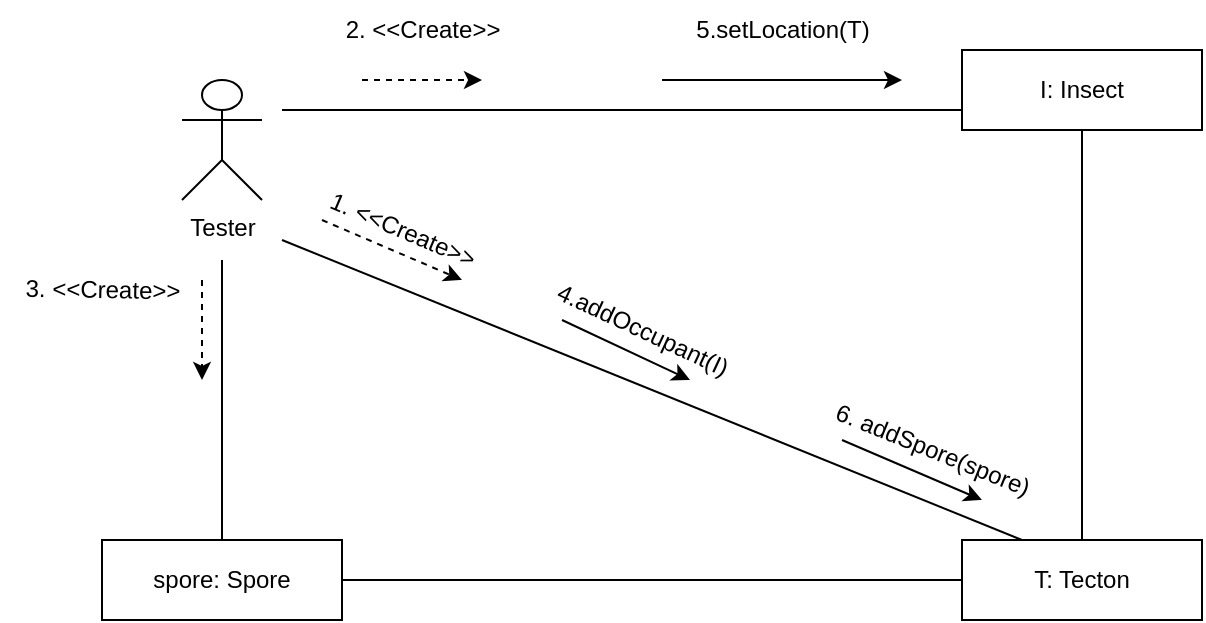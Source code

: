 <mxfile version="26.1.1" pages="5">
  <diagram name="eatSpore KOMM" id="0V4bP86eMZ4Wr4kua_2P">
    <mxGraphModel dx="1434" dy="780" grid="1" gridSize="10" guides="1" tooltips="1" connect="1" arrows="1" fold="1" page="1" pageScale="1" pageWidth="827" pageHeight="1169" math="0" shadow="0">
      <root>
        <mxCell id="0" />
        <mxCell id="1" parent="0" />
        <mxCell id="wLI3jzytkelcj6yAZbI--1" value="&lt;font style=&quot;color: rgb(0, 0, 0);&quot;&gt;T: Tecton&lt;/font&gt;" style="html=1;whiteSpace=wrap;" parent="1" vertex="1">
          <mxGeometry x="560" y="360" width="120" height="40" as="geometry" />
        </mxCell>
        <mxCell id="wLI3jzytkelcj6yAZbI--2" value="" style="endArrow=none;html=1;rounded=0;exitX=0.25;exitY=0;exitDx=0;exitDy=0;" parent="1" source="wLI3jzytkelcj6yAZbI--1" edge="1">
          <mxGeometry width="50" height="50" relative="1" as="geometry">
            <mxPoint x="500" y="210" as="sourcePoint" />
            <mxPoint x="220" y="210" as="targetPoint" />
          </mxGeometry>
        </mxCell>
        <mxCell id="wLI3jzytkelcj6yAZbI--3" value="" style="endArrow=classic;html=1;rounded=0;dashed=1;" parent="1" edge="1">
          <mxGeometry width="50" height="50" relative="1" as="geometry">
            <mxPoint x="240" y="200" as="sourcePoint" />
            <mxPoint x="310" y="230" as="targetPoint" />
          </mxGeometry>
        </mxCell>
        <mxCell id="wLI3jzytkelcj6yAZbI--5" value="1. &amp;lt;&amp;lt;Create&amp;gt;&amp;gt;" style="text;html=1;align=center;verticalAlign=middle;resizable=0;points=[];autosize=1;strokeColor=none;fillColor=none;rotation=23;" parent="1" vertex="1">
          <mxGeometry x="230" y="190" width="100" height="30" as="geometry" />
        </mxCell>
        <mxCell id="wLI3jzytkelcj6yAZbI--7" value="I: Insect" style="html=1;whiteSpace=wrap;" parent="1" vertex="1">
          <mxGeometry x="560" y="115" width="120" height="40" as="geometry" />
        </mxCell>
        <mxCell id="wLI3jzytkelcj6yAZbI--8" value="" style="endArrow=none;html=1;rounded=0;exitX=0;exitY=0.75;exitDx=0;exitDy=0;" parent="1" source="wLI3jzytkelcj6yAZbI--7" edge="1">
          <mxGeometry width="50" height="50" relative="1" as="geometry">
            <mxPoint x="440" y="200" as="sourcePoint" />
            <mxPoint x="220" y="145" as="targetPoint" />
          </mxGeometry>
        </mxCell>
        <mxCell id="wLI3jzytkelcj6yAZbI--9" value="2. &amp;lt;&amp;lt;Create&amp;gt;&amp;gt;" style="text;html=1;align=center;verticalAlign=middle;resizable=0;points=[];autosize=1;strokeColor=none;fillColor=none;" parent="1" vertex="1">
          <mxGeometry x="240" y="90" width="100" height="30" as="geometry" />
        </mxCell>
        <mxCell id="wLI3jzytkelcj6yAZbI--10" value="" style="endArrow=classic;html=1;rounded=0;dashed=1;" parent="1" edge="1">
          <mxGeometry width="50" height="50" relative="1" as="geometry">
            <mxPoint x="260" y="130" as="sourcePoint" />
            <mxPoint x="320" y="130" as="targetPoint" />
          </mxGeometry>
        </mxCell>
        <mxCell id="wLI3jzytkelcj6yAZbI--11" value="" style="endArrow=none;html=1;rounded=0;entryX=0.5;entryY=1;entryDx=0;entryDy=0;exitX=0.5;exitY=0;exitDx=0;exitDy=0;" parent="1" source="wLI3jzytkelcj6yAZbI--1" target="wLI3jzytkelcj6yAZbI--7" edge="1">
          <mxGeometry width="50" height="50" relative="1" as="geometry">
            <mxPoint x="220" y="210" as="sourcePoint" />
            <mxPoint x="270" y="160" as="targetPoint" />
          </mxGeometry>
        </mxCell>
        <mxCell id="wLI3jzytkelcj6yAZbI--12" value="" style="endArrow=classic;html=1;rounded=0;" parent="1" edge="1">
          <mxGeometry width="50" height="50" relative="1" as="geometry">
            <mxPoint x="360" y="250" as="sourcePoint" />
            <mxPoint x="424" y="280" as="targetPoint" />
          </mxGeometry>
        </mxCell>
        <mxCell id="wLI3jzytkelcj6yAZbI--13" value="&lt;span style=&quot;background-color: light-dark(#ffffff, var(--ge-dark-color, #121212));&quot;&gt;4.addOccupant(I)&lt;/span&gt;" style="text;html=1;align=center;verticalAlign=middle;resizable=0;points=[];autosize=1;strokeColor=none;fillColor=none;rotation=25;" parent="1" vertex="1">
          <mxGeometry x="340" y="240" width="120" height="30" as="geometry" />
        </mxCell>
        <mxCell id="wLI3jzytkelcj6yAZbI--14" value="" style="endArrow=classic;html=1;rounded=0;" parent="1" edge="1">
          <mxGeometry width="50" height="50" relative="1" as="geometry">
            <mxPoint x="410" y="130" as="sourcePoint" />
            <mxPoint x="530" y="130" as="targetPoint" />
          </mxGeometry>
        </mxCell>
        <mxCell id="wLI3jzytkelcj6yAZbI--15" value="5.setLocation(T)" style="text;html=1;align=center;verticalAlign=middle;resizable=0;points=[];autosize=1;strokeColor=none;fillColor=none;" parent="1" vertex="1">
          <mxGeometry x="415" y="90" width="110" height="30" as="geometry" />
        </mxCell>
        <mxCell id="wLI3jzytkelcj6yAZbI--16" value="Tester" style="shape=umlActor;verticalLabelPosition=bottom;verticalAlign=top;html=1;" parent="1" vertex="1">
          <mxGeometry x="170" y="130" width="40" height="60" as="geometry" />
        </mxCell>
        <mxCell id="wLI3jzytkelcj6yAZbI--20" style="edgeStyle=orthogonalEdgeStyle;rounded=0;orthogonalLoop=1;jettySize=auto;html=1;exitX=1;exitY=0.5;exitDx=0;exitDy=0;entryX=0;entryY=0.5;entryDx=0;entryDy=0;endArrow=none;startFill=0;" parent="1" source="wLI3jzytkelcj6yAZbI--18" target="wLI3jzytkelcj6yAZbI--1" edge="1">
          <mxGeometry relative="1" as="geometry" />
        </mxCell>
        <mxCell id="wLI3jzytkelcj6yAZbI--18" value="spore: Spore" style="html=1;whiteSpace=wrap;" parent="1" vertex="1">
          <mxGeometry x="130" y="360" width="120" height="40" as="geometry" />
        </mxCell>
        <mxCell id="wLI3jzytkelcj6yAZbI--22" value="" style="endArrow=none;html=1;rounded=0;exitX=0.5;exitY=0;exitDx=0;exitDy=0;" parent="1" source="wLI3jzytkelcj6yAZbI--18" edge="1">
          <mxGeometry width="50" height="50" relative="1" as="geometry">
            <mxPoint x="420" y="370" as="sourcePoint" />
            <mxPoint x="190" y="220" as="targetPoint" />
          </mxGeometry>
        </mxCell>
        <mxCell id="wLI3jzytkelcj6yAZbI--23" value="3. &amp;lt;&amp;lt;Create&amp;gt;&amp;gt;" style="text;html=1;align=center;verticalAlign=middle;resizable=0;points=[];autosize=1;strokeColor=none;fillColor=none;rotation=1;" parent="1" vertex="1">
          <mxGeometry x="80" y="220" width="100" height="30" as="geometry" />
        </mxCell>
        <mxCell id="wLI3jzytkelcj6yAZbI--24" value="" style="endArrow=classic;html=1;rounded=0;dashed=1;" parent="1" edge="1">
          <mxGeometry width="50" height="50" relative="1" as="geometry">
            <mxPoint x="180" y="230" as="sourcePoint" />
            <mxPoint x="180" y="280" as="targetPoint" />
          </mxGeometry>
        </mxCell>
        <mxCell id="wLI3jzytkelcj6yAZbI--25" value="" style="endArrow=classic;html=1;rounded=0;" parent="1" edge="1">
          <mxGeometry width="50" height="50" relative="1" as="geometry">
            <mxPoint x="500" y="310" as="sourcePoint" />
            <mxPoint x="570" y="340" as="targetPoint" />
          </mxGeometry>
        </mxCell>
        <mxCell id="wLI3jzytkelcj6yAZbI--28" value="&lt;span&gt;6. addSpore(spore)&lt;/span&gt;" style="text;html=1;align=center;verticalAlign=middle;resizable=0;points=[];autosize=1;strokeColor=none;fillColor=none;rotation=22;" parent="1" vertex="1">
          <mxGeometry x="480" y="300" width="130" height="30" as="geometry" />
        </mxCell>
      </root>
    </mxGraphModel>
  </diagram>
  <diagram id="JVdis5_GpewPoJ1iEHNi" name="eatStunSpore SZEK">
    <mxGraphModel dx="1434" dy="780" grid="1" gridSize="10" guides="1" tooltips="1" connect="1" arrows="1" fold="1" page="1" pageScale="1" pageWidth="827" pageHeight="1169" math="0" shadow="0">
      <root>
        <mxCell id="0" />
        <mxCell id="1" parent="0" />
        <mxCell id="L6DVkLm3kl0xsgSYaAAi-1" value="I: Insect" style="shape=umlLifeline;perimeter=lifelinePerimeter;whiteSpace=wrap;html=1;container=1;dropTarget=0;collapsible=0;recursiveResize=0;outlineConnect=0;portConstraint=eastwest;newEdgeStyle={&quot;curved&quot;:0,&quot;rounded&quot;:0};" parent="1" vertex="1">
          <mxGeometry x="150" y="190" width="100" height="280" as="geometry" />
        </mxCell>
        <mxCell id="L6DVkLm3kl0xsgSYaAAi-2" value="" style="html=1;points=[[0,0,0,0,5],[0,1,0,0,-5],[1,0,0,0,5],[1,1,0,0,-5]];perimeter=orthogonalPerimeter;outlineConnect=0;targetShapes=umlLifeline;portConstraint=eastwest;newEdgeStyle={&quot;curved&quot;:0,&quot;rounded&quot;:0};" parent="L6DVkLm3kl0xsgSYaAAi-1" vertex="1">
          <mxGeometry x="45" y="60" width="10" height="190" as="geometry" />
        </mxCell>
        <mxCell id="L6DVkLm3kl0xsgSYaAAi-3" value="T: FertileTecton" style="shape=umlLifeline;perimeter=lifelinePerimeter;whiteSpace=wrap;html=1;container=1;dropTarget=0;collapsible=0;recursiveResize=0;outlineConnect=0;portConstraint=eastwest;newEdgeStyle={&quot;curved&quot;:0,&quot;rounded&quot;:0};" parent="1" vertex="1">
          <mxGeometry x="315" y="190" width="100" height="280" as="geometry" />
        </mxCell>
        <mxCell id="L6DVkLm3kl0xsgSYaAAi-4" value="spore: StunSpore" style="shape=umlLifeline;perimeter=lifelinePerimeter;whiteSpace=wrap;html=1;container=1;dropTarget=0;collapsible=0;recursiveResize=0;outlineConnect=0;portConstraint=eastwest;newEdgeStyle={&quot;curved&quot;:0,&quot;rounded&quot;:0};" parent="1" vertex="1">
          <mxGeometry x="484" y="190" width="100" height="250" as="geometry" />
        </mxCell>
        <mxCell id="L6DVkLm3kl0xsgSYaAAi-5" value="" style="html=1;points=[[0,0,0,0,5],[0,1,0,0,-5],[1,0,0,0,5],[1,1,0,0,-5]];perimeter=orthogonalPerimeter;outlineConnect=0;targetShapes=umlLifeline;portConstraint=eastwest;newEdgeStyle={&quot;curved&quot;:0,&quot;rounded&quot;:0};" parent="L6DVkLm3kl0xsgSYaAAi-4" vertex="1">
          <mxGeometry x="46" y="100" width="10" height="110" as="geometry" />
        </mxCell>
        <mxCell id="L6DVkLm3kl0xsgSYaAAi-7" value="" style="html=1;points=[[0,0,0,0,5],[0,1,0,0,-5],[1,0,0,0,5],[1,1,0,0,-5]];perimeter=orthogonalPerimeter;outlineConnect=0;targetShapes=umlLifeline;portConstraint=eastwest;newEdgeStyle={&quot;curved&quot;:0,&quot;rounded&quot;:0};" parent="1" vertex="1">
          <mxGeometry x="360" y="280" width="10" height="140" as="geometry" />
        </mxCell>
        <mxCell id="L6DVkLm3kl0xsgSYaAAi-8" value="eatSpore(I)" style="html=1;verticalAlign=bottom;endArrow=block;curved=0;rounded=0;entryX=0;entryY=0;entryDx=0;entryDy=5;" parent="1" source="L6DVkLm3kl0xsgSYaAAi-2" target="L6DVkLm3kl0xsgSYaAAi-7" edge="1">
          <mxGeometry relative="1" as="geometry">
            <mxPoint x="290" y="285" as="sourcePoint" />
          </mxGeometry>
        </mxCell>
        <mxCell id="L6DVkLm3kl0xsgSYaAAi-9" value="" style="html=1;verticalAlign=bottom;endArrow=open;dashed=1;endSize=8;curved=0;rounded=0;exitX=0;exitY=1;exitDx=0;exitDy=-5;" parent="1" source="L6DVkLm3kl0xsgSYaAAi-7" target="L6DVkLm3kl0xsgSYaAAi-2" edge="1">
          <mxGeometry relative="1" as="geometry">
            <mxPoint x="290" y="355" as="targetPoint" />
          </mxGeometry>
        </mxCell>
        <mxCell id="L6DVkLm3kl0xsgSYaAAi-10" value="" style="html=1;verticalAlign=bottom;endArrow=open;dashed=1;endSize=8;curved=0;rounded=0;exitX=0;exitY=1;exitDx=0;exitDy=-5;" parent="1" source="L6DVkLm3kl0xsgSYaAAi-5" target="L6DVkLm3kl0xsgSYaAAi-7" edge="1">
          <mxGeometry relative="1" as="geometry">
            <mxPoint x="460" y="365" as="targetPoint" />
          </mxGeometry>
        </mxCell>
        <mxCell id="L6DVkLm3kl0xsgSYaAAi-11" value="eatSpore(I)" style="html=1;verticalAlign=bottom;endArrow=block;curved=0;rounded=0;entryX=0;entryY=0;entryDx=0;entryDy=5;" parent="1" source="L6DVkLm3kl0xsgSYaAAi-7" target="L6DVkLm3kl0xsgSYaAAi-5" edge="1">
          <mxGeometry relative="1" as="geometry">
            <mxPoint x="460" y="295" as="sourcePoint" />
          </mxGeometry>
        </mxCell>
        <mxCell id="L6DVkLm3kl0xsgSYaAAi-12" value="beStunned()" style="html=1;verticalAlign=bottom;endArrow=block;curved=0;rounded=0;" parent="1" source="L6DVkLm3kl0xsgSYaAAi-5" target="L6DVkLm3kl0xsgSYaAAi-2" edge="1">
          <mxGeometry x="0.003" relative="1" as="geometry">
            <mxPoint x="527.5" y="330" as="sourcePoint" />
            <mxPoint x="202.5" y="330" as="targetPoint" />
            <mxPoint as="offset" />
          </mxGeometry>
        </mxCell>
        <mxCell id="L6DVkLm3kl0xsgSYaAAi-13" value="" style="html=1;verticalAlign=bottom;endArrow=open;dashed=1;endSize=8;curved=0;rounded=0;" parent="1" edge="1">
          <mxGeometry relative="1" as="geometry">
            <mxPoint x="527.5" y="370" as="targetPoint" />
            <mxPoint x="202.5" y="370" as="sourcePoint" />
          </mxGeometry>
        </mxCell>
        <mxCell id="L6DVkLm3kl0xsgSYaAAi-14" value="" style="shape=umlDestroy;whiteSpace=wrap;html=1;strokeWidth=3;targetShapes=umlLifeline;" parent="1" vertex="1">
          <mxGeometry x="519" y="420" width="30" height="30" as="geometry" />
        </mxCell>
        <mxCell id="qDEgIoX0ESAtKH-un4NU-10" value="eatSpore()" style="html=1;verticalAlign=bottom;endArrow=block;curved=0;rounded=0;" parent="1" target="L6DVkLm3kl0xsgSYaAAi-2" edge="1">
          <mxGeometry width="80" relative="1" as="geometry">
            <mxPoint x="89.667" y="270" as="sourcePoint" />
            <mxPoint x="190" y="270" as="targetPoint" />
          </mxGeometry>
        </mxCell>
        <mxCell id="qDEgIoX0ESAtKH-un4NU-12" value="" style="shape=umlLifeline;perimeter=lifelinePerimeter;whiteSpace=wrap;html=1;container=1;dropTarget=0;collapsible=0;recursiveResize=0;outlineConnect=0;portConstraint=eastwest;newEdgeStyle={&quot;curved&quot;:0,&quot;rounded&quot;:0};participant=umlActor;size=60;" parent="1" vertex="1">
          <mxGeometry x="70" y="165" width="40" height="327" as="geometry" />
        </mxCell>
        <mxCell id="qDEgIoX0ESAtKH-un4NU-13" value="" style="html=1;points=[[0,0,0,0,5],[0,1,0,0,-5],[1,0,0,0,5],[1,1,0,0,-5]];perimeter=orthogonalPerimeter;outlineConnect=0;targetShapes=umlLifeline;portConstraint=eastwest;newEdgeStyle={&quot;curved&quot;:0,&quot;rounded&quot;:0};" parent="qDEgIoX0ESAtKH-un4NU-12" vertex="1">
          <mxGeometry x="15" y="85" width="10" height="195" as="geometry" />
        </mxCell>
        <mxCell id="qDEgIoX0ESAtKH-un4NU-15" value="Tester" style="text;html=1;align=center;verticalAlign=middle;resizable=0;points=[];autosize=1;strokeColor=none;fillColor=none;" parent="1" vertex="1">
          <mxGeometry x="60" y="130" width="60" height="30" as="geometry" />
        </mxCell>
      </root>
    </mxGraphModel>
  </diagram>
  <diagram id="AXAkGnNLrmFBpJnYC2AM" name="eatPreventCutSpore SZEK">
    <mxGraphModel dx="1434" dy="780" grid="1" gridSize="10" guides="1" tooltips="1" connect="1" arrows="1" fold="1" page="1" pageScale="1" pageWidth="827" pageHeight="1169" math="0" shadow="0">
      <root>
        <mxCell id="0" />
        <mxCell id="1" parent="0" />
        <mxCell id="zaKwFPfZ8EJALSaCG0Bh-1" value="I: Insect" style="shape=umlLifeline;perimeter=lifelinePerimeter;whiteSpace=wrap;html=1;container=1;dropTarget=0;collapsible=0;recursiveResize=0;outlineConnect=0;portConstraint=eastwest;newEdgeStyle={&quot;curved&quot;:0,&quot;rounded&quot;:0};" parent="1" vertex="1">
          <mxGeometry x="205" y="190" width="100" height="280" as="geometry" />
        </mxCell>
        <mxCell id="zaKwFPfZ8EJALSaCG0Bh-2" value="" style="html=1;points=[[0,0,0,0,5],[0,1,0,0,-5],[1,0,0,0,5],[1,1,0,0,-5]];perimeter=orthogonalPerimeter;outlineConnect=0;targetShapes=umlLifeline;portConstraint=eastwest;newEdgeStyle={&quot;curved&quot;:0,&quot;rounded&quot;:0};" parent="zaKwFPfZ8EJALSaCG0Bh-1" vertex="1">
          <mxGeometry x="45" y="60" width="10" height="190" as="geometry" />
        </mxCell>
        <mxCell id="zaKwFPfZ8EJALSaCG0Bh-3" value="T: FertileTecton" style="shape=umlLifeline;perimeter=lifelinePerimeter;whiteSpace=wrap;html=1;container=1;dropTarget=0;collapsible=0;recursiveResize=0;outlineConnect=0;portConstraint=eastwest;newEdgeStyle={&quot;curved&quot;:0,&quot;rounded&quot;:0};" parent="1" vertex="1">
          <mxGeometry x="370" y="190" width="100" height="280" as="geometry" />
        </mxCell>
        <mxCell id="zaKwFPfZ8EJALSaCG0Bh-4" value="spore: PreventCutSpore" style="shape=umlLifeline;perimeter=lifelinePerimeter;whiteSpace=wrap;html=1;container=1;dropTarget=0;collapsible=0;recursiveResize=0;outlineConnect=0;portConstraint=eastwest;newEdgeStyle={&quot;curved&quot;:0,&quot;rounded&quot;:0};size=60;" parent="1" vertex="1">
          <mxGeometry x="539" y="190" width="100" height="250" as="geometry" />
        </mxCell>
        <mxCell id="zaKwFPfZ8EJALSaCG0Bh-5" value="" style="html=1;points=[[0,0,0,0,5],[0,1,0,0,-5],[1,0,0,0,5],[1,1,0,0,-5]];perimeter=orthogonalPerimeter;outlineConnect=0;targetShapes=umlLifeline;portConstraint=eastwest;newEdgeStyle={&quot;curved&quot;:0,&quot;rounded&quot;:0};" parent="zaKwFPfZ8EJALSaCG0Bh-4" vertex="1">
          <mxGeometry x="46" y="100" width="10" height="110" as="geometry" />
        </mxCell>
        <mxCell id="zaKwFPfZ8EJALSaCG0Bh-6" value="" style="html=1;points=[[0,0,0,0,5],[0,1,0,0,-5],[1,0,0,0,5],[1,1,0,0,-5]];perimeter=orthogonalPerimeter;outlineConnect=0;targetShapes=umlLifeline;portConstraint=eastwest;newEdgeStyle={&quot;curved&quot;:0,&quot;rounded&quot;:0};" parent="1" vertex="1">
          <mxGeometry x="415" y="280" width="10" height="140" as="geometry" />
        </mxCell>
        <mxCell id="zaKwFPfZ8EJALSaCG0Bh-7" value="eatSpore(I)" style="html=1;verticalAlign=bottom;endArrow=block;curved=0;rounded=0;entryX=0;entryY=0;entryDx=0;entryDy=5;" parent="1" source="zaKwFPfZ8EJALSaCG0Bh-2" target="zaKwFPfZ8EJALSaCG0Bh-6" edge="1">
          <mxGeometry relative="1" as="geometry">
            <mxPoint x="345" y="285" as="sourcePoint" />
          </mxGeometry>
        </mxCell>
        <mxCell id="zaKwFPfZ8EJALSaCG0Bh-8" value="" style="html=1;verticalAlign=bottom;endArrow=open;dashed=1;endSize=8;curved=0;rounded=0;exitX=0;exitY=1;exitDx=0;exitDy=-5;" parent="1" source="zaKwFPfZ8EJALSaCG0Bh-6" target="zaKwFPfZ8EJALSaCG0Bh-2" edge="1">
          <mxGeometry relative="1" as="geometry">
            <mxPoint x="345" y="355" as="targetPoint" />
          </mxGeometry>
        </mxCell>
        <mxCell id="zaKwFPfZ8EJALSaCG0Bh-9" value="" style="html=1;verticalAlign=bottom;endArrow=open;dashed=1;endSize=8;curved=0;rounded=0;exitX=0;exitY=1;exitDx=0;exitDy=-5;" parent="1" source="zaKwFPfZ8EJALSaCG0Bh-5" target="zaKwFPfZ8EJALSaCG0Bh-6" edge="1">
          <mxGeometry relative="1" as="geometry">
            <mxPoint x="515" y="365" as="targetPoint" />
          </mxGeometry>
        </mxCell>
        <mxCell id="zaKwFPfZ8EJALSaCG0Bh-10" value="eatSpore(I)" style="html=1;verticalAlign=bottom;endArrow=block;curved=0;rounded=0;entryX=0;entryY=0;entryDx=0;entryDy=5;" parent="1" source="zaKwFPfZ8EJALSaCG0Bh-6" target="zaKwFPfZ8EJALSaCG0Bh-5" edge="1">
          <mxGeometry relative="1" as="geometry">
            <mxPoint x="515" y="295" as="sourcePoint" />
          </mxGeometry>
        </mxCell>
        <mxCell id="zaKwFPfZ8EJALSaCG0Bh-11" value="preventCut()" style="html=1;verticalAlign=bottom;endArrow=block;curved=0;rounded=0;" parent="1" source="zaKwFPfZ8EJALSaCG0Bh-5" target="zaKwFPfZ8EJALSaCG0Bh-2" edge="1">
          <mxGeometry x="0.003" relative="1" as="geometry">
            <mxPoint x="582.5" y="330" as="sourcePoint" />
            <mxPoint x="257.5" y="330" as="targetPoint" />
            <mxPoint as="offset" />
          </mxGeometry>
        </mxCell>
        <mxCell id="zaKwFPfZ8EJALSaCG0Bh-12" value="" style="html=1;verticalAlign=bottom;endArrow=open;dashed=1;endSize=8;curved=0;rounded=0;" parent="1" edge="1">
          <mxGeometry relative="1" as="geometry">
            <mxPoint x="582.5" y="370" as="targetPoint" />
            <mxPoint x="257.5" y="370" as="sourcePoint" />
          </mxGeometry>
        </mxCell>
        <mxCell id="zaKwFPfZ8EJALSaCG0Bh-13" value="" style="shape=umlDestroy;whiteSpace=wrap;html=1;strokeWidth=3;targetShapes=umlLifeline;" parent="1" vertex="1">
          <mxGeometry x="574" y="420" width="30" height="30" as="geometry" />
        </mxCell>
        <mxCell id="zaKwFPfZ8EJALSaCG0Bh-14" value="eatSpore()" style="html=1;verticalAlign=bottom;endArrow=block;curved=0;rounded=0;" parent="1" target="zaKwFPfZ8EJALSaCG0Bh-2" edge="1">
          <mxGeometry width="80" relative="1" as="geometry">
            <mxPoint x="144.667" y="270" as="sourcePoint" />
            <mxPoint x="245" y="270" as="targetPoint" />
          </mxGeometry>
        </mxCell>
        <mxCell id="zaKwFPfZ8EJALSaCG0Bh-15" value="" style="shape=umlLifeline;perimeter=lifelinePerimeter;whiteSpace=wrap;html=1;container=1;dropTarget=0;collapsible=0;recursiveResize=0;outlineConnect=0;portConstraint=eastwest;newEdgeStyle={&quot;curved&quot;:0,&quot;rounded&quot;:0};participant=umlActor;size=60;" parent="1" vertex="1">
          <mxGeometry x="125" y="165" width="40" height="327" as="geometry" />
        </mxCell>
        <mxCell id="zaKwFPfZ8EJALSaCG0Bh-16" value="" style="html=1;points=[[0,0,0,0,5],[0,1,0,0,-5],[1,0,0,0,5],[1,1,0,0,-5]];perimeter=orthogonalPerimeter;outlineConnect=0;targetShapes=umlLifeline;portConstraint=eastwest;newEdgeStyle={&quot;curved&quot;:0,&quot;rounded&quot;:0};" parent="zaKwFPfZ8EJALSaCG0Bh-15" vertex="1">
          <mxGeometry x="15" y="85" width="10" height="195" as="geometry" />
        </mxCell>
        <mxCell id="zaKwFPfZ8EJALSaCG0Bh-17" value="Tester" style="text;html=1;align=center;verticalAlign=middle;resizable=0;points=[];autosize=1;strokeColor=none;fillColor=none;" parent="1" vertex="1">
          <mxGeometry x="115" y="130" width="60" height="30" as="geometry" />
        </mxCell>
      </root>
    </mxGraphModel>
  </diagram>
  <diagram id="0tyBaegFqcBtHAli88p6" name="eatSpeedSpore SZEK">
    <mxGraphModel dx="1434" dy="780" grid="1" gridSize="10" guides="1" tooltips="1" connect="1" arrows="1" fold="1" page="1" pageScale="1" pageWidth="827" pageHeight="1169" math="0" shadow="0">
      <root>
        <mxCell id="0" />
        <mxCell id="1" parent="0" />
        <mxCell id="U3TH2Jm3jReY5muYdTyJ-1" value="I: Insect" style="shape=umlLifeline;perimeter=lifelinePerimeter;whiteSpace=wrap;html=1;container=1;dropTarget=0;collapsible=0;recursiveResize=0;outlineConnect=0;portConstraint=eastwest;newEdgeStyle={&quot;curved&quot;:0,&quot;rounded&quot;:0};" parent="1" vertex="1">
          <mxGeometry x="205" y="190" width="100" height="280" as="geometry" />
        </mxCell>
        <mxCell id="U3TH2Jm3jReY5muYdTyJ-2" value="" style="html=1;points=[[0,0,0,0,5],[0,1,0,0,-5],[1,0,0,0,5],[1,1,0,0,-5]];perimeter=orthogonalPerimeter;outlineConnect=0;targetShapes=umlLifeline;portConstraint=eastwest;newEdgeStyle={&quot;curved&quot;:0,&quot;rounded&quot;:0};" parent="U3TH2Jm3jReY5muYdTyJ-1" vertex="1">
          <mxGeometry x="45" y="60" width="10" height="190" as="geometry" />
        </mxCell>
        <mxCell id="U3TH2Jm3jReY5muYdTyJ-3" value="T: FertileTecton" style="shape=umlLifeline;perimeter=lifelinePerimeter;whiteSpace=wrap;html=1;container=1;dropTarget=0;collapsible=0;recursiveResize=0;outlineConnect=0;portConstraint=eastwest;newEdgeStyle={&quot;curved&quot;:0,&quot;rounded&quot;:0};" parent="1" vertex="1">
          <mxGeometry x="370" y="190" width="100" height="280" as="geometry" />
        </mxCell>
        <mxCell id="U3TH2Jm3jReY5muYdTyJ-4" value="spore: SpeedSpore" style="shape=umlLifeline;perimeter=lifelinePerimeter;whiteSpace=wrap;html=1;container=1;dropTarget=0;collapsible=0;recursiveResize=0;outlineConnect=0;portConstraint=eastwest;newEdgeStyle={&quot;curved&quot;:0,&quot;rounded&quot;:0};size=60;" parent="1" vertex="1">
          <mxGeometry x="539" y="190" width="100" height="250" as="geometry" />
        </mxCell>
        <mxCell id="U3TH2Jm3jReY5muYdTyJ-5" value="" style="html=1;points=[[0,0,0,0,5],[0,1,0,0,-5],[1,0,0,0,5],[1,1,0,0,-5]];perimeter=orthogonalPerimeter;outlineConnect=0;targetShapes=umlLifeline;portConstraint=eastwest;newEdgeStyle={&quot;curved&quot;:0,&quot;rounded&quot;:0};" parent="U3TH2Jm3jReY5muYdTyJ-4" vertex="1">
          <mxGeometry x="46" y="100" width="10" height="110" as="geometry" />
        </mxCell>
        <mxCell id="U3TH2Jm3jReY5muYdTyJ-6" value="" style="html=1;points=[[0,0,0,0,5],[0,1,0,0,-5],[1,0,0,0,5],[1,1,0,0,-5]];perimeter=orthogonalPerimeter;outlineConnect=0;targetShapes=umlLifeline;portConstraint=eastwest;newEdgeStyle={&quot;curved&quot;:0,&quot;rounded&quot;:0};" parent="1" vertex="1">
          <mxGeometry x="415" y="280" width="10" height="140" as="geometry" />
        </mxCell>
        <mxCell id="U3TH2Jm3jReY5muYdTyJ-7" value="eatSpore(I)" style="html=1;verticalAlign=bottom;endArrow=block;curved=0;rounded=0;entryX=0;entryY=0;entryDx=0;entryDy=5;" parent="1" source="U3TH2Jm3jReY5muYdTyJ-2" target="U3TH2Jm3jReY5muYdTyJ-6" edge="1">
          <mxGeometry relative="1" as="geometry">
            <mxPoint x="345" y="285" as="sourcePoint" />
          </mxGeometry>
        </mxCell>
        <mxCell id="U3TH2Jm3jReY5muYdTyJ-8" value="" style="html=1;verticalAlign=bottom;endArrow=open;dashed=1;endSize=8;curved=0;rounded=0;exitX=0;exitY=1;exitDx=0;exitDy=-5;" parent="1" source="U3TH2Jm3jReY5muYdTyJ-6" target="U3TH2Jm3jReY5muYdTyJ-2" edge="1">
          <mxGeometry relative="1" as="geometry">
            <mxPoint x="345" y="355" as="targetPoint" />
          </mxGeometry>
        </mxCell>
        <mxCell id="U3TH2Jm3jReY5muYdTyJ-9" value="" style="html=1;verticalAlign=bottom;endArrow=open;dashed=1;endSize=8;curved=0;rounded=0;exitX=0;exitY=1;exitDx=0;exitDy=-5;" parent="1" source="U3TH2Jm3jReY5muYdTyJ-5" target="U3TH2Jm3jReY5muYdTyJ-6" edge="1">
          <mxGeometry relative="1" as="geometry">
            <mxPoint x="515" y="365" as="targetPoint" />
          </mxGeometry>
        </mxCell>
        <mxCell id="U3TH2Jm3jReY5muYdTyJ-10" value="eatSpore(I)" style="html=1;verticalAlign=bottom;endArrow=block;curved=0;rounded=0;entryX=0;entryY=0;entryDx=0;entryDy=5;" parent="1" source="U3TH2Jm3jReY5muYdTyJ-6" target="U3TH2Jm3jReY5muYdTyJ-5" edge="1">
          <mxGeometry relative="1" as="geometry">
            <mxPoint x="515" y="295" as="sourcePoint" />
          </mxGeometry>
        </mxCell>
        <mxCell id="U3TH2Jm3jReY5muYdTyJ-11" value="beFast()" style="html=1;verticalAlign=bottom;endArrow=block;curved=0;rounded=0;" parent="1" source="U3TH2Jm3jReY5muYdTyJ-5" target="U3TH2Jm3jReY5muYdTyJ-2" edge="1">
          <mxGeometry x="0.003" relative="1" as="geometry">
            <mxPoint x="582.5" y="330" as="sourcePoint" />
            <mxPoint x="257.5" y="330" as="targetPoint" />
            <mxPoint as="offset" />
          </mxGeometry>
        </mxCell>
        <mxCell id="U3TH2Jm3jReY5muYdTyJ-12" value="" style="html=1;verticalAlign=bottom;endArrow=open;dashed=1;endSize=8;curved=0;rounded=0;" parent="1" edge="1">
          <mxGeometry relative="1" as="geometry">
            <mxPoint x="582.5" y="370" as="targetPoint" />
            <mxPoint x="257.5" y="370" as="sourcePoint" />
          </mxGeometry>
        </mxCell>
        <mxCell id="U3TH2Jm3jReY5muYdTyJ-13" value="" style="shape=umlDestroy;whiteSpace=wrap;html=1;strokeWidth=3;targetShapes=umlLifeline;" parent="1" vertex="1">
          <mxGeometry x="574" y="420" width="30" height="30" as="geometry" />
        </mxCell>
        <mxCell id="U3TH2Jm3jReY5muYdTyJ-14" value="eatSpore()" style="html=1;verticalAlign=bottom;endArrow=block;curved=0;rounded=0;" parent="1" target="U3TH2Jm3jReY5muYdTyJ-2" edge="1">
          <mxGeometry width="80" relative="1" as="geometry">
            <mxPoint x="144.667" y="270" as="sourcePoint" />
            <mxPoint x="245" y="270" as="targetPoint" />
          </mxGeometry>
        </mxCell>
        <mxCell id="U3TH2Jm3jReY5muYdTyJ-15" value="" style="shape=umlLifeline;perimeter=lifelinePerimeter;whiteSpace=wrap;html=1;container=1;dropTarget=0;collapsible=0;recursiveResize=0;outlineConnect=0;portConstraint=eastwest;newEdgeStyle={&quot;curved&quot;:0,&quot;rounded&quot;:0};participant=umlActor;size=60;" parent="1" vertex="1">
          <mxGeometry x="125" y="165" width="40" height="327" as="geometry" />
        </mxCell>
        <mxCell id="U3TH2Jm3jReY5muYdTyJ-16" value="" style="html=1;points=[[0,0,0,0,5],[0,1,0,0,-5],[1,0,0,0,5],[1,1,0,0,-5]];perimeter=orthogonalPerimeter;outlineConnect=0;targetShapes=umlLifeline;portConstraint=eastwest;newEdgeStyle={&quot;curved&quot;:0,&quot;rounded&quot;:0};" parent="U3TH2Jm3jReY5muYdTyJ-15" vertex="1">
          <mxGeometry x="15" y="85" width="10" height="195" as="geometry" />
        </mxCell>
        <mxCell id="U3TH2Jm3jReY5muYdTyJ-17" value="Tester" style="text;html=1;align=center;verticalAlign=middle;resizable=0;points=[];autosize=1;strokeColor=none;fillColor=none;" parent="1" vertex="1">
          <mxGeometry x="115" y="130" width="60" height="30" as="geometry" />
        </mxCell>
      </root>
    </mxGraphModel>
  </diagram>
  <diagram id="3DdD1hAF7oSl75cNqYYv" name="eatSlownessSpore SZEK">
    <mxGraphModel dx="1434" dy="780" grid="1" gridSize="10" guides="1" tooltips="1" connect="1" arrows="1" fold="1" page="1" pageScale="1" pageWidth="827" pageHeight="1169" math="0" shadow="0">
      <root>
        <mxCell id="0" />
        <mxCell id="1" parent="0" />
        <mxCell id="LOdv3pzN-jRislk_1qHc-1" value="I: Insect" style="shape=umlLifeline;perimeter=lifelinePerimeter;whiteSpace=wrap;html=1;container=1;dropTarget=0;collapsible=0;recursiveResize=0;outlineConnect=0;portConstraint=eastwest;newEdgeStyle={&quot;curved&quot;:0,&quot;rounded&quot;:0};" parent="1" vertex="1">
          <mxGeometry x="205" y="190" width="100" height="280" as="geometry" />
        </mxCell>
        <mxCell id="LOdv3pzN-jRislk_1qHc-2" value="" style="html=1;points=[[0,0,0,0,5],[0,1,0,0,-5],[1,0,0,0,5],[1,1,0,0,-5]];perimeter=orthogonalPerimeter;outlineConnect=0;targetShapes=umlLifeline;portConstraint=eastwest;newEdgeStyle={&quot;curved&quot;:0,&quot;rounded&quot;:0};" parent="LOdv3pzN-jRislk_1qHc-1" vertex="1">
          <mxGeometry x="45" y="60" width="10" height="190" as="geometry" />
        </mxCell>
        <mxCell id="LOdv3pzN-jRislk_1qHc-3" value="T: FertileTecton" style="shape=umlLifeline;perimeter=lifelinePerimeter;whiteSpace=wrap;html=1;container=1;dropTarget=0;collapsible=0;recursiveResize=0;outlineConnect=0;portConstraint=eastwest;newEdgeStyle={&quot;curved&quot;:0,&quot;rounded&quot;:0};" parent="1" vertex="1">
          <mxGeometry x="370" y="190" width="100" height="280" as="geometry" />
        </mxCell>
        <mxCell id="LOdv3pzN-jRislk_1qHc-4" value="spore: SlownessSpore" style="shape=umlLifeline;perimeter=lifelinePerimeter;whiteSpace=wrap;html=1;container=1;dropTarget=0;collapsible=0;recursiveResize=0;outlineConnect=0;portConstraint=eastwest;newEdgeStyle={&quot;curved&quot;:0,&quot;rounded&quot;:0};size=60;" parent="1" vertex="1">
          <mxGeometry x="539" y="190" width="100" height="250" as="geometry" />
        </mxCell>
        <mxCell id="LOdv3pzN-jRislk_1qHc-5" value="" style="html=1;points=[[0,0,0,0,5],[0,1,0,0,-5],[1,0,0,0,5],[1,1,0,0,-5]];perimeter=orthogonalPerimeter;outlineConnect=0;targetShapes=umlLifeline;portConstraint=eastwest;newEdgeStyle={&quot;curved&quot;:0,&quot;rounded&quot;:0};" parent="LOdv3pzN-jRislk_1qHc-4" vertex="1">
          <mxGeometry x="46" y="100" width="10" height="110" as="geometry" />
        </mxCell>
        <mxCell id="LOdv3pzN-jRislk_1qHc-6" value="" style="html=1;points=[[0,0,0,0,5],[0,1,0,0,-5],[1,0,0,0,5],[1,1,0,0,-5]];perimeter=orthogonalPerimeter;outlineConnect=0;targetShapes=umlLifeline;portConstraint=eastwest;newEdgeStyle={&quot;curved&quot;:0,&quot;rounded&quot;:0};" parent="1" vertex="1">
          <mxGeometry x="415" y="280" width="10" height="140" as="geometry" />
        </mxCell>
        <mxCell id="LOdv3pzN-jRislk_1qHc-7" value="eatSpore(I)" style="html=1;verticalAlign=bottom;endArrow=block;curved=0;rounded=0;entryX=0;entryY=0;entryDx=0;entryDy=5;" parent="1" source="LOdv3pzN-jRislk_1qHc-2" target="LOdv3pzN-jRislk_1qHc-6" edge="1">
          <mxGeometry relative="1" as="geometry">
            <mxPoint x="345" y="285" as="sourcePoint" />
          </mxGeometry>
        </mxCell>
        <mxCell id="LOdv3pzN-jRislk_1qHc-8" value="" style="html=1;verticalAlign=bottom;endArrow=open;dashed=1;endSize=8;curved=0;rounded=0;exitX=0;exitY=1;exitDx=0;exitDy=-5;" parent="1" source="LOdv3pzN-jRislk_1qHc-6" target="LOdv3pzN-jRislk_1qHc-2" edge="1">
          <mxGeometry relative="1" as="geometry">
            <mxPoint x="345" y="355" as="targetPoint" />
          </mxGeometry>
        </mxCell>
        <mxCell id="LOdv3pzN-jRislk_1qHc-9" value="" style="html=1;verticalAlign=bottom;endArrow=open;dashed=1;endSize=8;curved=0;rounded=0;exitX=0;exitY=1;exitDx=0;exitDy=-5;" parent="1" source="LOdv3pzN-jRislk_1qHc-5" target="LOdv3pzN-jRislk_1qHc-6" edge="1">
          <mxGeometry relative="1" as="geometry">
            <mxPoint x="515" y="365" as="targetPoint" />
          </mxGeometry>
        </mxCell>
        <mxCell id="LOdv3pzN-jRislk_1qHc-10" value="eatSpore(I)" style="html=1;verticalAlign=bottom;endArrow=block;curved=0;rounded=0;entryX=0;entryY=0;entryDx=0;entryDy=5;" parent="1" source="LOdv3pzN-jRislk_1qHc-6" target="LOdv3pzN-jRislk_1qHc-5" edge="1">
          <mxGeometry relative="1" as="geometry">
            <mxPoint x="515" y="295" as="sourcePoint" />
          </mxGeometry>
        </mxCell>
        <mxCell id="LOdv3pzN-jRislk_1qHc-11" value="beSlow()" style="html=1;verticalAlign=bottom;endArrow=block;curved=0;rounded=0;" parent="1" source="LOdv3pzN-jRislk_1qHc-5" target="LOdv3pzN-jRislk_1qHc-2" edge="1">
          <mxGeometry x="0.003" relative="1" as="geometry">
            <mxPoint x="582.5" y="330" as="sourcePoint" />
            <mxPoint x="257.5" y="330" as="targetPoint" />
            <mxPoint as="offset" />
          </mxGeometry>
        </mxCell>
        <mxCell id="LOdv3pzN-jRislk_1qHc-12" value="" style="html=1;verticalAlign=bottom;endArrow=open;dashed=1;endSize=8;curved=0;rounded=0;" parent="1" edge="1">
          <mxGeometry relative="1" as="geometry">
            <mxPoint x="582.5" y="370" as="targetPoint" />
            <mxPoint x="257.5" y="370" as="sourcePoint" />
          </mxGeometry>
        </mxCell>
        <mxCell id="LOdv3pzN-jRislk_1qHc-13" value="" style="shape=umlDestroy;whiteSpace=wrap;html=1;strokeWidth=3;targetShapes=umlLifeline;" parent="1" vertex="1">
          <mxGeometry x="574" y="420" width="30" height="30" as="geometry" />
        </mxCell>
        <mxCell id="LOdv3pzN-jRislk_1qHc-14" value="eatSpore()" style="html=1;verticalAlign=bottom;endArrow=block;curved=0;rounded=0;" parent="1" target="LOdv3pzN-jRislk_1qHc-2" edge="1">
          <mxGeometry width="80" relative="1" as="geometry">
            <mxPoint x="144.667" y="270" as="sourcePoint" />
            <mxPoint x="245" y="270" as="targetPoint" />
          </mxGeometry>
        </mxCell>
        <mxCell id="LOdv3pzN-jRislk_1qHc-15" value="" style="shape=umlLifeline;perimeter=lifelinePerimeter;whiteSpace=wrap;html=1;container=1;dropTarget=0;collapsible=0;recursiveResize=0;outlineConnect=0;portConstraint=eastwest;newEdgeStyle={&quot;curved&quot;:0,&quot;rounded&quot;:0};participant=umlActor;size=60;" parent="1" vertex="1">
          <mxGeometry x="125" y="165" width="40" height="327" as="geometry" />
        </mxCell>
        <mxCell id="LOdv3pzN-jRislk_1qHc-16" value="" style="html=1;points=[[0,0,0,0,5],[0,1,0,0,-5],[1,0,0,0,5],[1,1,0,0,-5]];perimeter=orthogonalPerimeter;outlineConnect=0;targetShapes=umlLifeline;portConstraint=eastwest;newEdgeStyle={&quot;curved&quot;:0,&quot;rounded&quot;:0};" parent="LOdv3pzN-jRislk_1qHc-15" vertex="1">
          <mxGeometry x="15" y="85" width="10" height="195" as="geometry" />
        </mxCell>
        <mxCell id="LOdv3pzN-jRislk_1qHc-17" value="Tester" style="text;html=1;align=center;verticalAlign=middle;resizable=0;points=[];autosize=1;strokeColor=none;fillColor=none;" parent="1" vertex="1">
          <mxGeometry x="115" y="130" width="60" height="30" as="geometry" />
        </mxCell>
      </root>
    </mxGraphModel>
  </diagram>
</mxfile>
